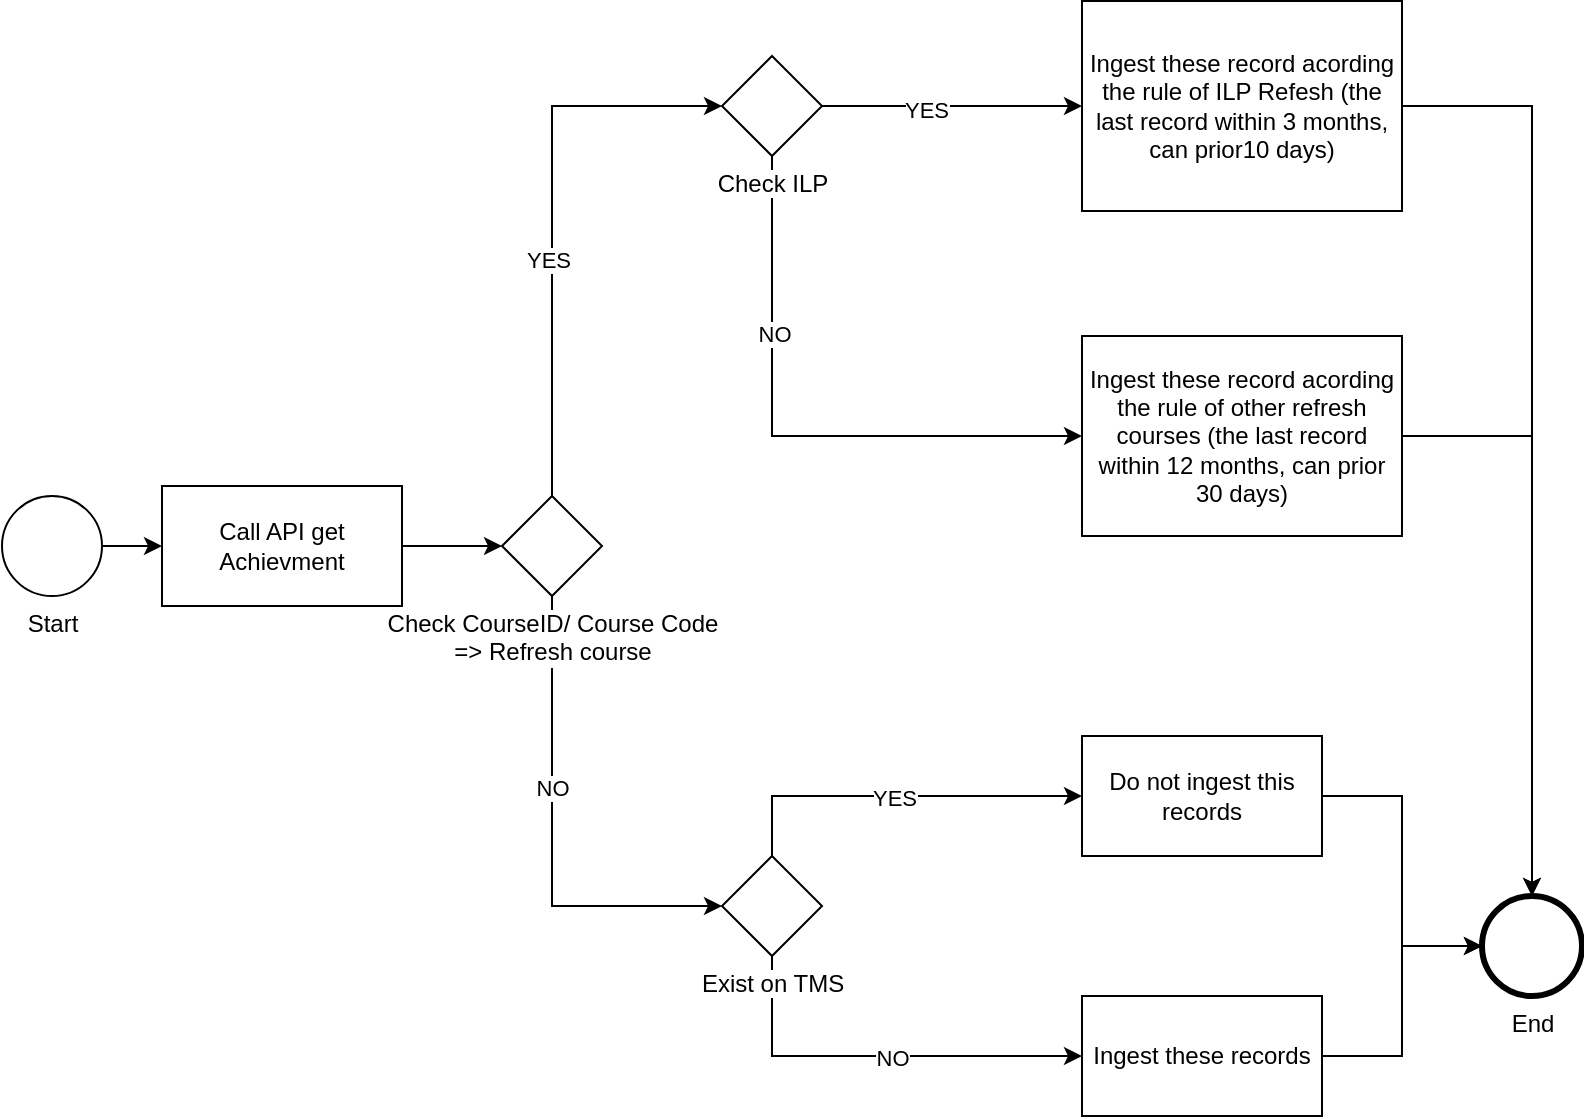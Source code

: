 <mxfile version="20.5.3" type="github" pages="2">
  <diagram id="Elj4mNWE-wcftsWt5mJ5" name="Draft">
    <mxGraphModel dx="1422" dy="794" grid="1" gridSize="10" guides="1" tooltips="1" connect="1" arrows="1" fold="1" page="1" pageScale="1" pageWidth="850" pageHeight="1100" math="0" shadow="0">
      <root>
        <mxCell id="0" />
        <mxCell id="1" parent="0" />
        <mxCell id="2SMRAJtqJOFULE2xa0Dj-8" style="edgeStyle=orthogonalEdgeStyle;rounded=0;orthogonalLoop=1;jettySize=auto;html=1;entryX=0;entryY=0.5;entryDx=0;entryDy=0;" edge="1" parent="1" source="2SMRAJtqJOFULE2xa0Dj-1" target="2SMRAJtqJOFULE2xa0Dj-2">
          <mxGeometry relative="1" as="geometry" />
        </mxCell>
        <mxCell id="2SMRAJtqJOFULE2xa0Dj-1" value="Start" style="points=[[0.145,0.145,0],[0.5,0,0],[0.855,0.145,0],[1,0.5,0],[0.855,0.855,0],[0.5,1,0],[0.145,0.855,0],[0,0.5,0]];shape=mxgraph.bpmn.event;html=1;verticalLabelPosition=bottom;labelBackgroundColor=#ffffff;verticalAlign=top;align=center;perimeter=ellipsePerimeter;outlineConnect=0;aspect=fixed;outline=standard;symbol=general;" vertex="1" parent="1">
          <mxGeometry x="40" y="330" width="50" height="50" as="geometry" />
        </mxCell>
        <mxCell id="2SMRAJtqJOFULE2xa0Dj-9" style="edgeStyle=orthogonalEdgeStyle;rounded=0;orthogonalLoop=1;jettySize=auto;html=1;entryX=0;entryY=0.5;entryDx=0;entryDy=0;entryPerimeter=0;" edge="1" parent="1" source="2SMRAJtqJOFULE2xa0Dj-2" target="2SMRAJtqJOFULE2xa0Dj-3">
          <mxGeometry relative="1" as="geometry" />
        </mxCell>
        <mxCell id="2SMRAJtqJOFULE2xa0Dj-2" value="Call API get Achievment" style="rounded=0;whiteSpace=wrap;html=1;" vertex="1" parent="1">
          <mxGeometry x="120" y="325" width="120" height="60" as="geometry" />
        </mxCell>
        <mxCell id="2SMRAJtqJOFULE2xa0Dj-10" style="edgeStyle=orthogonalEdgeStyle;rounded=0;orthogonalLoop=1;jettySize=auto;html=1;entryX=0;entryY=0.5;entryDx=0;entryDy=0;entryPerimeter=0;" edge="1" parent="1" source="2SMRAJtqJOFULE2xa0Dj-3" target="2SMRAJtqJOFULE2xa0Dj-5">
          <mxGeometry relative="1" as="geometry">
            <Array as="points">
              <mxPoint x="315" y="535" />
            </Array>
          </mxGeometry>
        </mxCell>
        <mxCell id="2SMRAJtqJOFULE2xa0Dj-12" value="NO" style="edgeLabel;html=1;align=center;verticalAlign=middle;resizable=0;points=[];" vertex="1" connectable="0" parent="2SMRAJtqJOFULE2xa0Dj-10">
          <mxGeometry x="-0.2" relative="1" as="geometry">
            <mxPoint as="offset" />
          </mxGeometry>
        </mxCell>
        <mxCell id="2SMRAJtqJOFULE2xa0Dj-11" style="edgeStyle=orthogonalEdgeStyle;rounded=0;orthogonalLoop=1;jettySize=auto;html=1;entryX=0;entryY=0.5;entryDx=0;entryDy=0;entryPerimeter=0;" edge="1" parent="1" source="2SMRAJtqJOFULE2xa0Dj-3" target="2SMRAJtqJOFULE2xa0Dj-6">
          <mxGeometry relative="1" as="geometry">
            <Array as="points">
              <mxPoint x="315" y="135" />
            </Array>
          </mxGeometry>
        </mxCell>
        <mxCell id="2SMRAJtqJOFULE2xa0Dj-13" value="YES" style="edgeLabel;html=1;align=center;verticalAlign=middle;resizable=0;points=[];" vertex="1" connectable="0" parent="2SMRAJtqJOFULE2xa0Dj-11">
          <mxGeometry x="-0.157" y="2" relative="1" as="geometry">
            <mxPoint as="offset" />
          </mxGeometry>
        </mxCell>
        <mxCell id="2SMRAJtqJOFULE2xa0Dj-3" value="Check CourseID/ Course Code &lt;br&gt;=&amp;gt; Refresh course" style="points=[[0.25,0.25,0],[0.5,0,0],[0.75,0.25,0],[1,0.5,0],[0.75,0.75,0],[0.5,1,0],[0.25,0.75,0],[0,0.5,0]];shape=mxgraph.bpmn.gateway2;html=1;verticalLabelPosition=bottom;labelBackgroundColor=#ffffff;verticalAlign=top;align=center;perimeter=rhombusPerimeter;outlineConnect=0;outline=none;symbol=none;" vertex="1" parent="1">
          <mxGeometry x="290" y="330" width="50" height="50" as="geometry" />
        </mxCell>
        <mxCell id="2SMRAJtqJOFULE2xa0Dj-23" style="edgeStyle=orthogonalEdgeStyle;rounded=0;orthogonalLoop=1;jettySize=auto;html=1;entryX=0;entryY=0.5;entryDx=0;entryDy=0;" edge="1" parent="1" source="2SMRAJtqJOFULE2xa0Dj-5" target="2SMRAJtqJOFULE2xa0Dj-21">
          <mxGeometry relative="1" as="geometry">
            <Array as="points">
              <mxPoint x="425" y="480" />
            </Array>
          </mxGeometry>
        </mxCell>
        <mxCell id="2SMRAJtqJOFULE2xa0Dj-25" value="YES" style="edgeLabel;html=1;align=center;verticalAlign=middle;resizable=0;points=[];" vertex="1" connectable="0" parent="2SMRAJtqJOFULE2xa0Dj-23">
          <mxGeometry x="-0.016" y="-1" relative="1" as="geometry">
            <mxPoint as="offset" />
          </mxGeometry>
        </mxCell>
        <mxCell id="2SMRAJtqJOFULE2xa0Dj-24" style="edgeStyle=orthogonalEdgeStyle;rounded=0;orthogonalLoop=1;jettySize=auto;html=1;entryX=0;entryY=0.5;entryDx=0;entryDy=0;" edge="1" parent="1" source="2SMRAJtqJOFULE2xa0Dj-5" target="2SMRAJtqJOFULE2xa0Dj-22">
          <mxGeometry relative="1" as="geometry">
            <Array as="points">
              <mxPoint x="425" y="610" />
            </Array>
          </mxGeometry>
        </mxCell>
        <mxCell id="2SMRAJtqJOFULE2xa0Dj-26" value="NO" style="edgeLabel;html=1;align=center;verticalAlign=middle;resizable=0;points=[];" vertex="1" connectable="0" parent="2SMRAJtqJOFULE2xa0Dj-24">
          <mxGeometry x="0.073" y="-1" relative="1" as="geometry">
            <mxPoint as="offset" />
          </mxGeometry>
        </mxCell>
        <mxCell id="2SMRAJtqJOFULE2xa0Dj-5" value="Exist on TMS" style="points=[[0.25,0.25,0],[0.5,0,0],[0.75,0.25,0],[1,0.5,0],[0.75,0.75,0],[0.5,1,0],[0.25,0.75,0],[0,0.5,0]];shape=mxgraph.bpmn.gateway2;html=1;verticalLabelPosition=bottom;labelBackgroundColor=#ffffff;verticalAlign=top;align=center;perimeter=rhombusPerimeter;outlineConnect=0;outline=none;symbol=none;" vertex="1" parent="1">
          <mxGeometry x="400" y="510" width="50" height="50" as="geometry" />
        </mxCell>
        <mxCell id="2SMRAJtqJOFULE2xa0Dj-17" style="edgeStyle=orthogonalEdgeStyle;rounded=0;orthogonalLoop=1;jettySize=auto;html=1;entryX=0;entryY=0.5;entryDx=0;entryDy=0;" edge="1" parent="1" source="2SMRAJtqJOFULE2xa0Dj-6" target="2SMRAJtqJOFULE2xa0Dj-15">
          <mxGeometry relative="1" as="geometry" />
        </mxCell>
        <mxCell id="2SMRAJtqJOFULE2xa0Dj-19" value="YES" style="edgeLabel;html=1;align=center;verticalAlign=middle;resizable=0;points=[];" vertex="1" connectable="0" parent="2SMRAJtqJOFULE2xa0Dj-17">
          <mxGeometry x="-0.2" y="-2" relative="1" as="geometry">
            <mxPoint as="offset" />
          </mxGeometry>
        </mxCell>
        <mxCell id="2SMRAJtqJOFULE2xa0Dj-18" style="edgeStyle=orthogonalEdgeStyle;rounded=0;orthogonalLoop=1;jettySize=auto;html=1;exitX=0.5;exitY=1;exitDx=0;exitDy=0;exitPerimeter=0;entryX=0;entryY=0.5;entryDx=0;entryDy=0;" edge="1" parent="1" source="2SMRAJtqJOFULE2xa0Dj-6" target="2SMRAJtqJOFULE2xa0Dj-16">
          <mxGeometry relative="1" as="geometry" />
        </mxCell>
        <mxCell id="2SMRAJtqJOFULE2xa0Dj-20" value="NO" style="edgeLabel;html=1;align=center;verticalAlign=middle;resizable=0;points=[];" vertex="1" connectable="0" parent="2SMRAJtqJOFULE2xa0Dj-18">
          <mxGeometry x="-0.396" y="1" relative="1" as="geometry">
            <mxPoint as="offset" />
          </mxGeometry>
        </mxCell>
        <mxCell id="2SMRAJtqJOFULE2xa0Dj-6" value="Check ILP" style="points=[[0.25,0.25,0],[0.5,0,0],[0.75,0.25,0],[1,0.5,0],[0.75,0.75,0],[0.5,1,0],[0.25,0.75,0],[0,0.5,0]];shape=mxgraph.bpmn.gateway2;html=1;verticalLabelPosition=bottom;labelBackgroundColor=#ffffff;verticalAlign=top;align=center;perimeter=rhombusPerimeter;outlineConnect=0;outline=none;symbol=none;" vertex="1" parent="1">
          <mxGeometry x="400" y="110" width="50" height="50" as="geometry" />
        </mxCell>
        <mxCell id="2SMRAJtqJOFULE2xa0Dj-28" style="edgeStyle=orthogonalEdgeStyle;rounded=0;orthogonalLoop=1;jettySize=auto;html=1;entryX=0.5;entryY=0;entryDx=0;entryDy=0;entryPerimeter=0;" edge="1" parent="1" source="2SMRAJtqJOFULE2xa0Dj-15" target="2SMRAJtqJOFULE2xa0Dj-27">
          <mxGeometry relative="1" as="geometry" />
        </mxCell>
        <mxCell id="2SMRAJtqJOFULE2xa0Dj-15" value="Ingest these record acording the rule of ILP Refesh (the last record within 3 months, can prior10 days)" style="rounded=0;whiteSpace=wrap;html=1;" vertex="1" parent="1">
          <mxGeometry x="580" y="82.5" width="160" height="105" as="geometry" />
        </mxCell>
        <mxCell id="2SMRAJtqJOFULE2xa0Dj-29" style="edgeStyle=orthogonalEdgeStyle;rounded=0;orthogonalLoop=1;jettySize=auto;html=1;entryX=0.5;entryY=0;entryDx=0;entryDy=0;entryPerimeter=0;" edge="1" parent="1" source="2SMRAJtqJOFULE2xa0Dj-16" target="2SMRAJtqJOFULE2xa0Dj-27">
          <mxGeometry relative="1" as="geometry" />
        </mxCell>
        <mxCell id="2SMRAJtqJOFULE2xa0Dj-16" value="Ingest these record acording the rule of other refresh courses (the last record within 12 months, can prior 30 days)" style="rounded=0;whiteSpace=wrap;html=1;" vertex="1" parent="1">
          <mxGeometry x="580" y="250" width="160" height="100" as="geometry" />
        </mxCell>
        <mxCell id="2SMRAJtqJOFULE2xa0Dj-30" style="edgeStyle=orthogonalEdgeStyle;rounded=0;orthogonalLoop=1;jettySize=auto;html=1;entryX=0;entryY=0.5;entryDx=0;entryDy=0;entryPerimeter=0;" edge="1" parent="1" source="2SMRAJtqJOFULE2xa0Dj-21" target="2SMRAJtqJOFULE2xa0Dj-27">
          <mxGeometry relative="1" as="geometry" />
        </mxCell>
        <mxCell id="2SMRAJtqJOFULE2xa0Dj-21" value="Do not ingest this records" style="rounded=0;whiteSpace=wrap;html=1;" vertex="1" parent="1">
          <mxGeometry x="580" y="450" width="120" height="60" as="geometry" />
        </mxCell>
        <mxCell id="2SMRAJtqJOFULE2xa0Dj-33" style="edgeStyle=orthogonalEdgeStyle;rounded=0;orthogonalLoop=1;jettySize=auto;html=1;" edge="1" parent="1" source="2SMRAJtqJOFULE2xa0Dj-22" target="2SMRAJtqJOFULE2xa0Dj-27">
          <mxGeometry relative="1" as="geometry" />
        </mxCell>
        <mxCell id="2SMRAJtqJOFULE2xa0Dj-22" value="Ingest these records" style="rounded=0;whiteSpace=wrap;html=1;" vertex="1" parent="1">
          <mxGeometry x="580" y="580" width="120" height="60" as="geometry" />
        </mxCell>
        <mxCell id="2SMRAJtqJOFULE2xa0Dj-27" value="End" style="points=[[0.145,0.145,0],[0.5,0,0],[0.855,0.145,0],[1,0.5,0],[0.855,0.855,0],[0.5,1,0],[0.145,0.855,0],[0,0.5,0]];shape=mxgraph.bpmn.event;html=1;verticalLabelPosition=bottom;labelBackgroundColor=#ffffff;verticalAlign=top;align=center;perimeter=ellipsePerimeter;outlineConnect=0;aspect=fixed;outline=end;symbol=terminate2;" vertex="1" parent="1">
          <mxGeometry x="780" y="530" width="50" height="50" as="geometry" />
        </mxCell>
      </root>
    </mxGraphModel>
  </diagram>
  <diagram id="MsF072xDbquCfnAOSKII" name="Page-2">
    <mxGraphModel dx="1422" dy="794" grid="1" gridSize="10" guides="1" tooltips="1" connect="1" arrows="1" fold="1" page="1" pageScale="1" pageWidth="850" pageHeight="1100" math="0" shadow="0">
      <root>
        <mxCell id="0" />
        <mxCell id="1" parent="0" />
      </root>
    </mxGraphModel>
  </diagram>
</mxfile>
